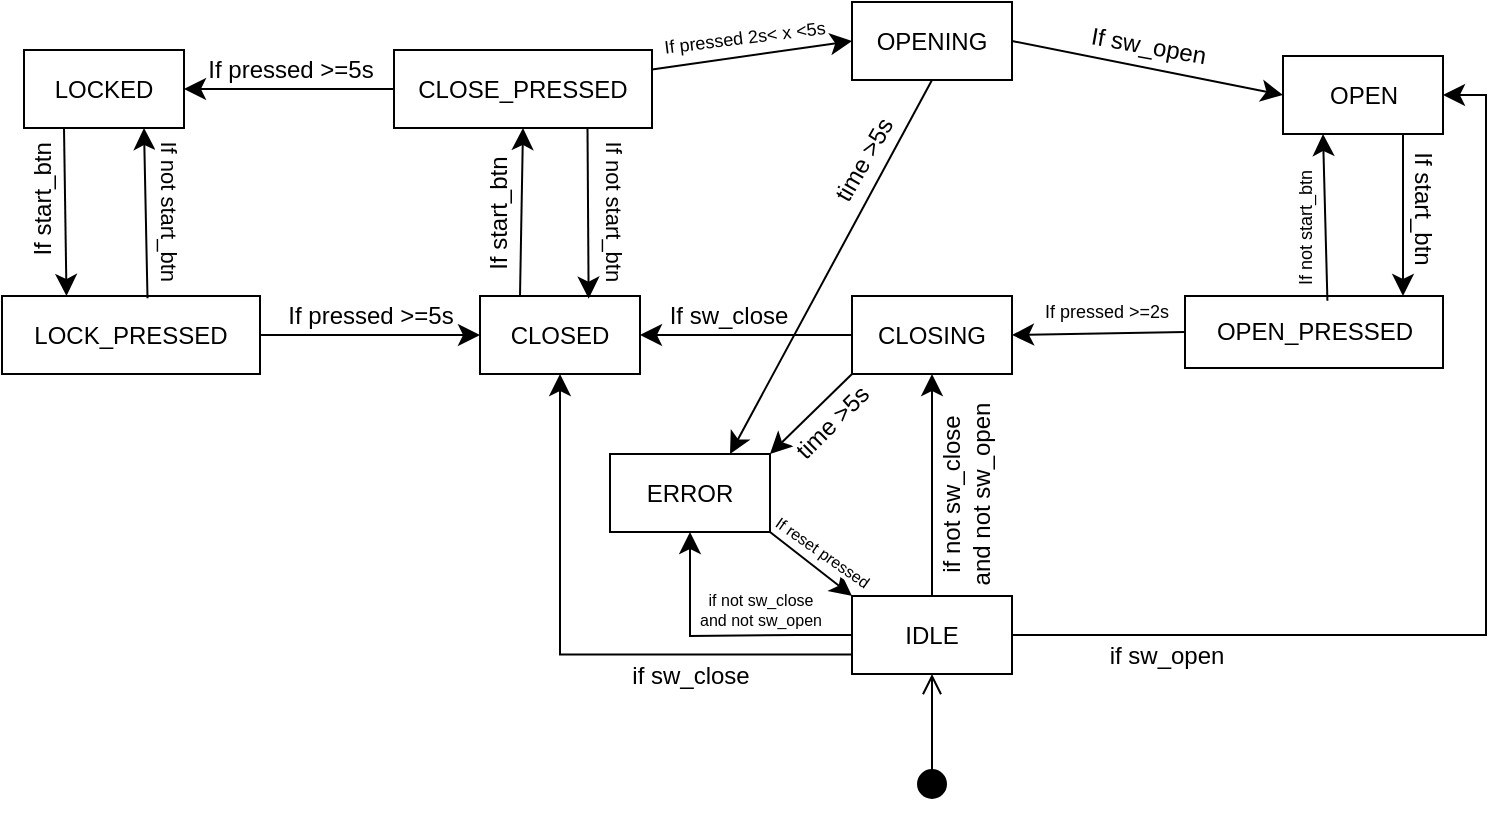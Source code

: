 <mxfile version="26.2.14">
  <diagram name="Page-1" id="djL5MbcZLxpp5AmErQom">
    <mxGraphModel dx="1715" dy="735" grid="0" gridSize="10" guides="1" tooltips="1" connect="1" arrows="1" fold="1" page="0" pageScale="1" pageWidth="827" pageHeight="1169" math="0" shadow="0">
      <root>
        <mxCell id="0" />
        <mxCell id="1" parent="0" />
        <mxCell id="Ys3RYHyfG5r-3LQATyCL-1" style="edgeStyle=none;curved=1;rounded=0;orthogonalLoop=1;jettySize=auto;html=1;entryX=1;entryY=0.5;entryDx=0;entryDy=0;fontSize=12;startSize=8;endSize=8;exitX=0;exitY=0.5;exitDx=0;exitDy=0;" parent="1" source="Ys3RYHyfG5r-3LQATyCL-64" target="Ys3RYHyfG5r-3LQATyCL-21" edge="1">
          <mxGeometry relative="1" as="geometry">
            <mxPoint x="388" y="196" as="sourcePoint" />
          </mxGeometry>
        </mxCell>
        <mxCell id="Ys3RYHyfG5r-3LQATyCL-2" value="If pressed &amp;gt;=2s" style="edgeLabel;html=1;align=center;verticalAlign=middle;resizable=0;points=[];fontSize=9;rotation=0;" parent="Ys3RYHyfG5r-3LQATyCL-1" vertex="1" connectable="0">
          <mxGeometry x="0.021" y="-1" relative="1" as="geometry">
            <mxPoint x="4" y="-10" as="offset" />
          </mxGeometry>
        </mxCell>
        <mxCell id="Ys3RYHyfG5r-3LQATyCL-4" style="edgeStyle=none;curved=1;rounded=0;orthogonalLoop=1;jettySize=auto;html=1;entryX=1;entryY=0.5;entryDx=0;entryDy=0;fontSize=12;startSize=8;endSize=8;exitX=0;exitY=0.5;exitDx=0;exitDy=0;" parent="1" source="Ys3RYHyfG5r-3LQATyCL-34" target="Ys3RYHyfG5r-3LQATyCL-11" edge="1">
          <mxGeometry relative="1" as="geometry">
            <mxPoint x="120" y="311" as="sourcePoint" />
            <mxPoint x="114" y="386" as="targetPoint" />
          </mxGeometry>
        </mxCell>
        <mxCell id="Ys3RYHyfG5r-3LQATyCL-5" value="If pressed &amp;gt;=5s" style="edgeLabel;html=1;align=center;verticalAlign=middle;resizable=0;points=[];fontSize=12;rotation=0;" parent="Ys3RYHyfG5r-3LQATyCL-4" vertex="1" connectable="0">
          <mxGeometry x="0.282" y="2" relative="1" as="geometry">
            <mxPoint x="15" y="-12" as="offset" />
          </mxGeometry>
        </mxCell>
        <mxCell id="Ys3RYHyfG5r-3LQATyCL-6" style="edgeStyle=none;curved=1;rounded=0;orthogonalLoop=1;jettySize=auto;html=1;exitX=1;exitY=0.25;exitDx=0;exitDy=0;entryX=0;entryY=0.5;entryDx=0;entryDy=0;fontSize=12;startSize=8;endSize=8;" parent="1" source="Ys3RYHyfG5r-3LQATyCL-8" target="Ys3RYHyfG5r-3LQATyCL-16" edge="1">
          <mxGeometry relative="1" as="geometry" />
        </mxCell>
        <mxCell id="Ys3RYHyfG5r-3LQATyCL-7" value="If pressed 2s&amp;lt; x &amp;lt;5s" style="edgeLabel;html=1;align=center;verticalAlign=middle;resizable=0;points=[];fontSize=9;rotation=-7;" parent="Ys3RYHyfG5r-3LQATyCL-6" vertex="1" connectable="0">
          <mxGeometry x="-0.148" y="-1" relative="1" as="geometry">
            <mxPoint x="3" y="-11" as="offset" />
          </mxGeometry>
        </mxCell>
        <mxCell id="Ys3RYHyfG5r-3LQATyCL-8" value="CLOSED" style="whiteSpace=wrap;html=1;" parent="1" vertex="1">
          <mxGeometry x="29" y="111" width="80" height="39" as="geometry" />
        </mxCell>
        <mxCell id="Ys3RYHyfG5r-3LQATyCL-11" value="LOCKED" style="whiteSpace=wrap;html=1;" parent="1" vertex="1">
          <mxGeometry x="-205" y="111" width="80" height="39" as="geometry" />
        </mxCell>
        <mxCell id="Ys3RYHyfG5r-3LQATyCL-12" style="edgeStyle=none;curved=1;rounded=0;orthogonalLoop=1;jettySize=auto;html=1;fontSize=12;startSize=8;endSize=8;entryX=0;entryY=0.5;entryDx=0;entryDy=0;exitX=1;exitY=0.5;exitDx=0;exitDy=0;" parent="1" source="Ys3RYHyfG5r-3LQATyCL-16" target="Ys3RYHyfG5r-3LQATyCL-56" edge="1">
          <mxGeometry relative="1" as="geometry">
            <mxPoint x="393" y="188" as="targetPoint" />
            <mxPoint x="357" y="88" as="sourcePoint" />
          </mxGeometry>
        </mxCell>
        <mxCell id="Ys3RYHyfG5r-3LQATyCL-13" value="If sw_open" style="edgeLabel;html=1;align=center;verticalAlign=middle;resizable=0;points=[];fontSize=12;rotation=10;" parent="Ys3RYHyfG5r-3LQATyCL-12" vertex="1" connectable="0">
          <mxGeometry x="-0.123" relative="1" as="geometry">
            <mxPoint x="8" y="-10" as="offset" />
          </mxGeometry>
        </mxCell>
        <mxCell id="Ys3RYHyfG5r-3LQATyCL-14" style="edgeStyle=none;curved=1;rounded=0;orthogonalLoop=1;jettySize=auto;html=1;exitX=0.5;exitY=1;exitDx=0;exitDy=0;fontSize=12;startSize=8;endSize=8;entryX=0.25;entryY=1;entryDx=0;entryDy=0;" parent="1" source="Ys3RYHyfG5r-3LQATyCL-16" target="Ys3RYHyfG5r-3LQATyCL-24" edge="1">
          <mxGeometry relative="1" as="geometry">
            <mxPoint x="370.001" y="130.997" as="targetPoint" />
            <mxPoint x="332.61" y="142.79" as="sourcePoint" />
          </mxGeometry>
        </mxCell>
        <mxCell id="Ys3RYHyfG5r-3LQATyCL-15" value="time &amp;gt;5s" style="edgeLabel;html=1;align=center;verticalAlign=middle;resizable=0;points=[];fontSize=12;rotation=-60;" parent="Ys3RYHyfG5r-3LQATyCL-14" vertex="1" connectable="0">
          <mxGeometry x="0.072" relative="1" as="geometry">
            <mxPoint x="20" y="-60" as="offset" />
          </mxGeometry>
        </mxCell>
        <mxCell id="Ys3RYHyfG5r-3LQATyCL-16" value="OPENING" style="whiteSpace=wrap;html=1;" parent="1" vertex="1">
          <mxGeometry x="209" y="87" width="80" height="39" as="geometry" />
        </mxCell>
        <mxCell id="Ys3RYHyfG5r-3LQATyCL-17" style="edgeStyle=none;curved=1;rounded=0;orthogonalLoop=1;jettySize=auto;html=1;fontSize=12;startSize=8;endSize=8;exitX=0;exitY=0.5;exitDx=0;exitDy=0;entryX=1;entryY=0.5;entryDx=0;entryDy=0;" parent="1" source="Ys3RYHyfG5r-3LQATyCL-21" target="Ys3RYHyfG5r-3LQATyCL-53" edge="1">
          <mxGeometry relative="1" as="geometry">
            <mxPoint x="180.667" y="306" as="targetPoint" />
            <mxPoint x="171" y="279" as="sourcePoint" />
          </mxGeometry>
        </mxCell>
        <mxCell id="Ys3RYHyfG5r-3LQATyCL-18" value="If sw_close" style="edgeLabel;html=1;align=center;verticalAlign=middle;resizable=0;points=[];fontSize=12;rotation=0;" parent="Ys3RYHyfG5r-3LQATyCL-17" vertex="1" connectable="0">
          <mxGeometry x="-0.279" y="-1" relative="1" as="geometry">
            <mxPoint x="-24" y="-9" as="offset" />
          </mxGeometry>
        </mxCell>
        <mxCell id="Ys3RYHyfG5r-3LQATyCL-19" style="edgeStyle=none;curved=1;rounded=0;orthogonalLoop=1;jettySize=auto;html=1;fontSize=12;startSize=8;endSize=8;entryX=0;entryY=1;entryDx=0;entryDy=0;exitX=0;exitY=1;exitDx=0;exitDy=0;" parent="1" source="Ys3RYHyfG5r-3LQATyCL-21" target="Ys3RYHyfG5r-3LQATyCL-24" edge="1">
          <mxGeometry relative="1" as="geometry">
            <mxPoint x="97" y="349.083" as="targetPoint" />
            <mxPoint x="178" y="318" as="sourcePoint" />
          </mxGeometry>
        </mxCell>
        <mxCell id="Ys3RYHyfG5r-3LQATyCL-20" value="time &amp;gt;5s" style="edgeLabel;html=1;align=center;verticalAlign=middle;resizable=0;points=[];fontSize=12;rotation=-45;" parent="Ys3RYHyfG5r-3LQATyCL-19" vertex="1" connectable="0">
          <mxGeometry x="0.266" y="-1" relative="1" as="geometry">
            <mxPoint x="16" as="offset" />
          </mxGeometry>
        </mxCell>
        <mxCell id="Ys3RYHyfG5r-3LQATyCL-21" value="CLOSING" style="whiteSpace=wrap;html=1;" parent="1" vertex="1">
          <mxGeometry x="209" y="234" width="80" height="39" as="geometry" />
        </mxCell>
        <mxCell id="Ys3RYHyfG5r-3LQATyCL-77" style="edgeStyle=none;curved=1;rounded=0;orthogonalLoop=1;jettySize=auto;html=1;fontSize=12;startSize=8;endSize=8;entryX=0;entryY=0;entryDx=0;entryDy=0;exitX=0;exitY=0;exitDx=0;exitDy=0;" parent="1" source="Ys3RYHyfG5r-3LQATyCL-24" target="Ys3RYHyfG5r-3LQATyCL-87" edge="1">
          <mxGeometry relative="1" as="geometry">
            <mxPoint x="169" y="380" as="sourcePoint" />
            <mxPoint x="157" y="372" as="targetPoint" />
          </mxGeometry>
        </mxCell>
        <mxCell id="Ys3RYHyfG5r-3LQATyCL-78" value="If reset pressed" style="edgeLabel;html=1;align=center;verticalAlign=middle;resizable=0;points=[];fontSize=8;rotation=35;" parent="Ys3RYHyfG5r-3LQATyCL-77" vertex="1" connectable="0">
          <mxGeometry x="-0.39" y="-1" relative="1" as="geometry">
            <mxPoint x="14" y="-1" as="offset" />
          </mxGeometry>
        </mxCell>
        <mxCell id="Ys3RYHyfG5r-3LQATyCL-24" value="ERROR" style="whiteSpace=wrap;html=1;direction=west;" parent="1" vertex="1">
          <mxGeometry x="88" y="313" width="80" height="39" as="geometry" />
        </mxCell>
        <mxCell id="Ys3RYHyfG5r-3LQATyCL-34" value="CLOSE_PRESSED" style="whiteSpace=wrap;html=1;" parent="1" vertex="1">
          <mxGeometry x="-20" y="111" width="129" height="39" as="geometry" />
        </mxCell>
        <mxCell id="Ys3RYHyfG5r-3LQATyCL-35" value="" style="html=1;verticalAlign=bottom;startArrow=circle;startFill=1;endArrow=open;startSize=6;endSize=8;curved=0;rounded=0;fontSize=12;entryX=0.5;entryY=1;entryDx=0;entryDy=0;" parent="1" target="Ys3RYHyfG5r-3LQATyCL-87" edge="1">
          <mxGeometry width="80" relative="1" as="geometry">
            <mxPoint x="249" y="486" as="sourcePoint" />
            <mxPoint x="-60" y="370" as="targetPoint" />
          </mxGeometry>
        </mxCell>
        <mxCell id="Ys3RYHyfG5r-3LQATyCL-53" value="CLOSED" style="whiteSpace=wrap;html=1;" parent="1" vertex="1">
          <mxGeometry x="23" y="234" width="80" height="39" as="geometry" />
        </mxCell>
        <mxCell id="Ys3RYHyfG5r-3LQATyCL-54" style="edgeStyle=none;curved=1;rounded=0;orthogonalLoop=1;jettySize=auto;html=1;fontSize=12;startSize=8;endSize=8;entryX=0.5;entryY=1;entryDx=0;entryDy=0;exitX=0.25;exitY=0;exitDx=0;exitDy=0;" parent="1" source="Ys3RYHyfG5r-3LQATyCL-53" target="Ys3RYHyfG5r-3LQATyCL-34" edge="1">
          <mxGeometry relative="1" as="geometry">
            <mxPoint x="-42" y="3.5" as="targetPoint" />
            <mxPoint x="4" y="55" as="sourcePoint" />
          </mxGeometry>
        </mxCell>
        <mxCell id="Ys3RYHyfG5r-3LQATyCL-55" value="If start_btn" style="edgeLabel;html=1;align=center;verticalAlign=middle;resizable=0;points=[];fontSize=12;rotation=-90;" parent="Ys3RYHyfG5r-3LQATyCL-54" vertex="1" connectable="0">
          <mxGeometry x="-0.279" y="-1" relative="1" as="geometry">
            <mxPoint x="-12" y="-10" as="offset" />
          </mxGeometry>
        </mxCell>
        <mxCell id="Ys3RYHyfG5r-3LQATyCL-56" value="OPEN" style="whiteSpace=wrap;html=1;" parent="1" vertex="1">
          <mxGeometry x="424.5" y="114" width="80" height="39" as="geometry" />
        </mxCell>
        <mxCell id="Ys3RYHyfG5r-3LQATyCL-62" style="edgeStyle=none;curved=1;rounded=0;orthogonalLoop=1;jettySize=auto;html=1;entryX=0.679;entryY=0.034;entryDx=0;entryDy=0;entryPerimeter=0;fontSize=12;startSize=8;endSize=8;exitX=0.75;exitY=1;exitDx=0;exitDy=0;" parent="1" source="Ys3RYHyfG5r-3LQATyCL-34" target="Ys3RYHyfG5r-3LQATyCL-53" edge="1">
          <mxGeometry relative="1" as="geometry" />
        </mxCell>
        <mxCell id="Ys3RYHyfG5r-3LQATyCL-63" value="If not start_btn" style="edgeLabel;html=1;align=center;verticalAlign=middle;resizable=0;points=[];fontSize=11;rotation=90;" parent="Ys3RYHyfG5r-3LQATyCL-62" vertex="1" connectable="0">
          <mxGeometry x="0.12" y="-2" relative="1" as="geometry">
            <mxPoint x="15" y="-7" as="offset" />
          </mxGeometry>
        </mxCell>
        <mxCell id="Ys3RYHyfG5r-3LQATyCL-64" value="OPEN_PRESSED" style="whiteSpace=wrap;html=1;" parent="1" vertex="1">
          <mxGeometry x="375.5" y="234" width="129" height="36" as="geometry" />
        </mxCell>
        <mxCell id="Ys3RYHyfG5r-3LQATyCL-66" style="edgeStyle=none;curved=1;rounded=0;orthogonalLoop=1;jettySize=auto;html=1;fontSize=12;startSize=8;endSize=8;exitX=0.75;exitY=1;exitDx=0;exitDy=0;entryX=0.845;entryY=0;entryDx=0;entryDy=0;entryPerimeter=0;" parent="1" source="Ys3RYHyfG5r-3LQATyCL-56" target="Ys3RYHyfG5r-3LQATyCL-64" edge="1">
          <mxGeometry relative="1" as="geometry">
            <mxPoint x="452.5" y="210" as="targetPoint" />
            <mxPoint x="389.5" y="230" as="sourcePoint" />
          </mxGeometry>
        </mxCell>
        <mxCell id="Ys3RYHyfG5r-3LQATyCL-67" value="If start_btn" style="edgeLabel;html=1;align=center;verticalAlign=middle;resizable=0;points=[];fontSize=12;rotation=90;" parent="Ys3RYHyfG5r-3LQATyCL-66" vertex="1" connectable="0">
          <mxGeometry x="-0.279" y="-1" relative="1" as="geometry">
            <mxPoint x="11" y="8" as="offset" />
          </mxGeometry>
        </mxCell>
        <mxCell id="Ys3RYHyfG5r-3LQATyCL-68" style="edgeStyle=none;curved=1;rounded=0;orthogonalLoop=1;jettySize=auto;html=1;fontSize=12;startSize=8;endSize=8;entryX=0.25;entryY=1;entryDx=0;entryDy=0;exitX=0.552;exitY=0.065;exitDx=0;exitDy=0;exitPerimeter=0;" parent="1" source="Ys3RYHyfG5r-3LQATyCL-64" target="Ys3RYHyfG5r-3LQATyCL-56" edge="1">
          <mxGeometry relative="1" as="geometry">
            <mxPoint x="459.5" y="221" as="sourcePoint" />
            <mxPoint x="457.5" y="218" as="targetPoint" />
          </mxGeometry>
        </mxCell>
        <mxCell id="Ys3RYHyfG5r-3LQATyCL-69" value="If not start_btn" style="edgeLabel;html=1;align=center;verticalAlign=middle;resizable=0;points=[];fontSize=9;rotation=-90;" parent="Ys3RYHyfG5r-3LQATyCL-68" vertex="1" connectable="0">
          <mxGeometry x="0.12" y="-2" relative="1" as="geometry">
            <mxPoint x="-12" y="11" as="offset" />
          </mxGeometry>
        </mxCell>
        <mxCell id="Ys3RYHyfG5r-3LQATyCL-70" value="LOCK_PRESSED" style="whiteSpace=wrap;html=1;" parent="1" vertex="1">
          <mxGeometry x="-216" y="234" width="129" height="39" as="geometry" />
        </mxCell>
        <mxCell id="Ys3RYHyfG5r-3LQATyCL-71" style="edgeStyle=none;curved=1;rounded=0;orthogonalLoop=1;jettySize=auto;html=1;fontSize=12;startSize=8;endSize=8;entryX=0.25;entryY=0;entryDx=0;entryDy=0;exitX=0.25;exitY=1;exitDx=0;exitDy=0;" parent="1" source="Ys3RYHyfG5r-3LQATyCL-11" target="Ys3RYHyfG5r-3LQATyCL-70" edge="1">
          <mxGeometry relative="1" as="geometry">
            <mxPoint x="-106" y="153" as="targetPoint" />
            <mxPoint x="-189" y="189" as="sourcePoint" />
          </mxGeometry>
        </mxCell>
        <mxCell id="Ys3RYHyfG5r-3LQATyCL-72" value="If start_btn" style="edgeLabel;html=1;align=center;verticalAlign=middle;resizable=0;points=[];fontSize=12;rotation=-90;" parent="Ys3RYHyfG5r-3LQATyCL-71" vertex="1" connectable="0">
          <mxGeometry x="-0.279" y="-1" relative="1" as="geometry">
            <mxPoint x="-10" y="6" as="offset" />
          </mxGeometry>
        </mxCell>
        <mxCell id="Ys3RYHyfG5r-3LQATyCL-73" style="edgeStyle=none;curved=1;rounded=0;orthogonalLoop=1;jettySize=auto;html=1;fontSize=12;startSize=8;endSize=8;entryX=0.75;entryY=1;entryDx=0;entryDy=0;exitX=0.564;exitY=0.03;exitDx=0;exitDy=0;exitPerimeter=0;" parent="1" source="Ys3RYHyfG5r-3LQATyCL-70" target="Ys3RYHyfG5r-3LQATyCL-11" edge="1">
          <mxGeometry relative="1" as="geometry">
            <mxPoint x="-66" y="237" as="sourcePoint" />
            <mxPoint x="-100" y="189" as="targetPoint" />
          </mxGeometry>
        </mxCell>
        <mxCell id="Ys3RYHyfG5r-3LQATyCL-74" value="If not start_btn" style="edgeLabel;html=1;align=center;verticalAlign=middle;resizable=0;points=[];fontSize=11;rotation=90;" parent="Ys3RYHyfG5r-3LQATyCL-73" vertex="1" connectable="0">
          <mxGeometry x="0.12" y="-2" relative="1" as="geometry">
            <mxPoint x="10" y="3" as="offset" />
          </mxGeometry>
        </mxCell>
        <mxCell id="Ys3RYHyfG5r-3LQATyCL-75" style="edgeStyle=none;curved=1;rounded=0;orthogonalLoop=1;jettySize=auto;html=1;entryX=0;entryY=0.5;entryDx=0;entryDy=0;fontSize=12;startSize=8;endSize=8;exitX=1;exitY=0.5;exitDx=0;exitDy=0;" parent="1" source="Ys3RYHyfG5r-3LQATyCL-70" target="Ys3RYHyfG5r-3LQATyCL-53" edge="1">
          <mxGeometry relative="1" as="geometry">
            <mxPoint x="13" y="197.27" as="sourcePoint" />
            <mxPoint x="-92" y="197.27" as="targetPoint" />
          </mxGeometry>
        </mxCell>
        <mxCell id="Ys3RYHyfG5r-3LQATyCL-76" value="If pressed &amp;gt;=5s" style="edgeLabel;html=1;align=center;verticalAlign=middle;resizable=0;points=[];fontSize=12;rotation=0;" parent="Ys3RYHyfG5r-3LQATyCL-75" vertex="1" connectable="0">
          <mxGeometry x="0.282" y="2" relative="1" as="geometry">
            <mxPoint x="-16" y="-8" as="offset" />
          </mxGeometry>
        </mxCell>
        <mxCell id="Ys3RYHyfG5r-3LQATyCL-87" value="IDLE" style="whiteSpace=wrap;html=1;" parent="1" vertex="1">
          <mxGeometry x="209" y="384" width="80" height="39" as="geometry" />
        </mxCell>
        <mxCell id="Ys3RYHyfG5r-3LQATyCL-90" value="" style="edgeStyle=segmentEdgeStyle;endArrow=classic;html=1;curved=0;rounded=0;endSize=8;startSize=8;sourcePerimeterSpacing=0;targetPerimeterSpacing=0;fontSize=12;entryX=0.5;entryY=1;entryDx=0;entryDy=0;strokeColor=default;exitX=0;exitY=0.75;exitDx=0;exitDy=0;" parent="1" source="Ys3RYHyfG5r-3LQATyCL-87" target="Ys3RYHyfG5r-3LQATyCL-53" edge="1">
          <mxGeometry width="140" relative="1" as="geometry">
            <mxPoint x="163" y="414" as="sourcePoint" />
            <mxPoint x="274" y="394" as="targetPoint" />
            <Array as="points">
              <mxPoint x="63" y="413" />
            </Array>
          </mxGeometry>
        </mxCell>
        <mxCell id="Ys3RYHyfG5r-3LQATyCL-97" value="if sw_close" style="edgeLabel;html=1;align=center;verticalAlign=middle;resizable=0;points=[];fontSize=12;" parent="Ys3RYHyfG5r-3LQATyCL-90" vertex="1" connectable="0">
          <mxGeometry x="-0.402" y="2" relative="1" as="geometry">
            <mxPoint x="4" y="8" as="offset" />
          </mxGeometry>
        </mxCell>
        <mxCell id="Ys3RYHyfG5r-3LQATyCL-92" value="" style="edgeStyle=segmentEdgeStyle;endArrow=classic;html=1;curved=0;rounded=0;endSize=8;startSize=8;sourcePerimeterSpacing=0;targetPerimeterSpacing=0;fontSize=12;exitX=1;exitY=0.5;exitDx=0;exitDy=0;entryX=1;entryY=0.5;entryDx=0;entryDy=0;" parent="1" source="Ys3RYHyfG5r-3LQATyCL-87" target="Ys3RYHyfG5r-3LQATyCL-56" edge="1">
          <mxGeometry width="140" relative="1" as="geometry">
            <mxPoint x="96" y="249" as="sourcePoint" />
            <mxPoint x="236" y="309" as="targetPoint" />
            <Array as="points">
              <mxPoint x="526" y="404" />
              <mxPoint x="526" y="134" />
            </Array>
          </mxGeometry>
        </mxCell>
        <mxCell id="Ys3RYHyfG5r-3LQATyCL-98" value="if sw_open" style="edgeLabel;html=1;align=center;verticalAlign=middle;resizable=0;points=[];fontSize=12;" parent="Ys3RYHyfG5r-3LQATyCL-92" vertex="1" connectable="0">
          <mxGeometry x="-0.774" y="-1" relative="1" as="geometry">
            <mxPoint x="17" y="9" as="offset" />
          </mxGeometry>
        </mxCell>
        <mxCell id="Ys3RYHyfG5r-3LQATyCL-93" value="" style="edgeStyle=segmentEdgeStyle;endArrow=classic;html=1;curved=0;rounded=0;endSize=8;startSize=8;sourcePerimeterSpacing=0;targetPerimeterSpacing=0;fontSize=12;exitX=0.5;exitY=0;exitDx=0;exitDy=0;entryX=0.5;entryY=1;entryDx=0;entryDy=0;" parent="1" source="Ys3RYHyfG5r-3LQATyCL-87" target="Ys3RYHyfG5r-3LQATyCL-21" edge="1">
          <mxGeometry width="140" relative="1" as="geometry">
            <mxPoint x="96" y="249" as="sourcePoint" />
            <mxPoint x="236" y="309" as="targetPoint" />
            <Array as="points">
              <mxPoint x="249" y="366" />
              <mxPoint x="249" y="366" />
            </Array>
          </mxGeometry>
        </mxCell>
        <mxCell id="Ys3RYHyfG5r-3LQATyCL-99" value="if not sw_close&lt;div&gt;and not sw_open&lt;/div&gt;" style="edgeLabel;html=1;align=center;verticalAlign=middle;resizable=0;points=[];fontSize=12;rotation=270;" parent="Ys3RYHyfG5r-3LQATyCL-93" vertex="1" connectable="0">
          <mxGeometry x="-0.033" y="-1" relative="1" as="geometry">
            <mxPoint x="16" y="3" as="offset" />
          </mxGeometry>
        </mxCell>
        <mxCell id="Ys3RYHyfG5r-3LQATyCL-96" value="" style="edgeStyle=segmentEdgeStyle;endArrow=classic;html=1;curved=0;rounded=0;endSize=8;startSize=8;sourcePerimeterSpacing=0;targetPerimeterSpacing=0;fontSize=12;exitX=0;exitY=0.5;exitDx=0;exitDy=0;entryX=0.5;entryY=0;entryDx=0;entryDy=0;" parent="1" source="Ys3RYHyfG5r-3LQATyCL-87" target="Ys3RYHyfG5r-3LQATyCL-24" edge="1">
          <mxGeometry width="140" relative="1" as="geometry">
            <mxPoint x="157" y="182" as="sourcePoint" />
            <mxPoint x="297" y="242" as="targetPoint" />
            <Array as="points">
              <mxPoint x="182" y="404" />
              <mxPoint x="128" y="404" />
            </Array>
          </mxGeometry>
        </mxCell>
        <mxCell id="Ys3RYHyfG5r-3LQATyCL-101" value="&lt;span style=&quot;font-size: 8px;&quot;&gt;if not sw_close&lt;/span&gt;&lt;div style=&quot;font-size: 8px;&quot;&gt;and not sw_open&lt;/div&gt;" style="edgeLabel;html=1;align=center;verticalAlign=middle;resizable=0;points=[];fontSize=12;" parent="Ys3RYHyfG5r-3LQATyCL-96" vertex="1" connectable="0">
          <mxGeometry x="-0.494" y="-1" relative="1" as="geometry">
            <mxPoint x="-13" y="-14" as="offset" />
          </mxGeometry>
        </mxCell>
      </root>
    </mxGraphModel>
  </diagram>
</mxfile>

